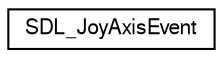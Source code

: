 digraph "Graphical Class Hierarchy"
{
  edge [fontname="FreeSans",fontsize="10",labelfontname="FreeSans",labelfontsize="10"];
  node [fontname="FreeSans",fontsize="10",shape=record];
  rankdir="LR";
  Node1 [label="SDL_JoyAxisEvent",height=0.2,width=0.4,color="black", fillcolor="white", style="filled",URL="$d3/d15/struct_s_d_l___joy_axis_event.html",tooltip="Joystick axis motion event structure (event.jaxis.*) "];
}
